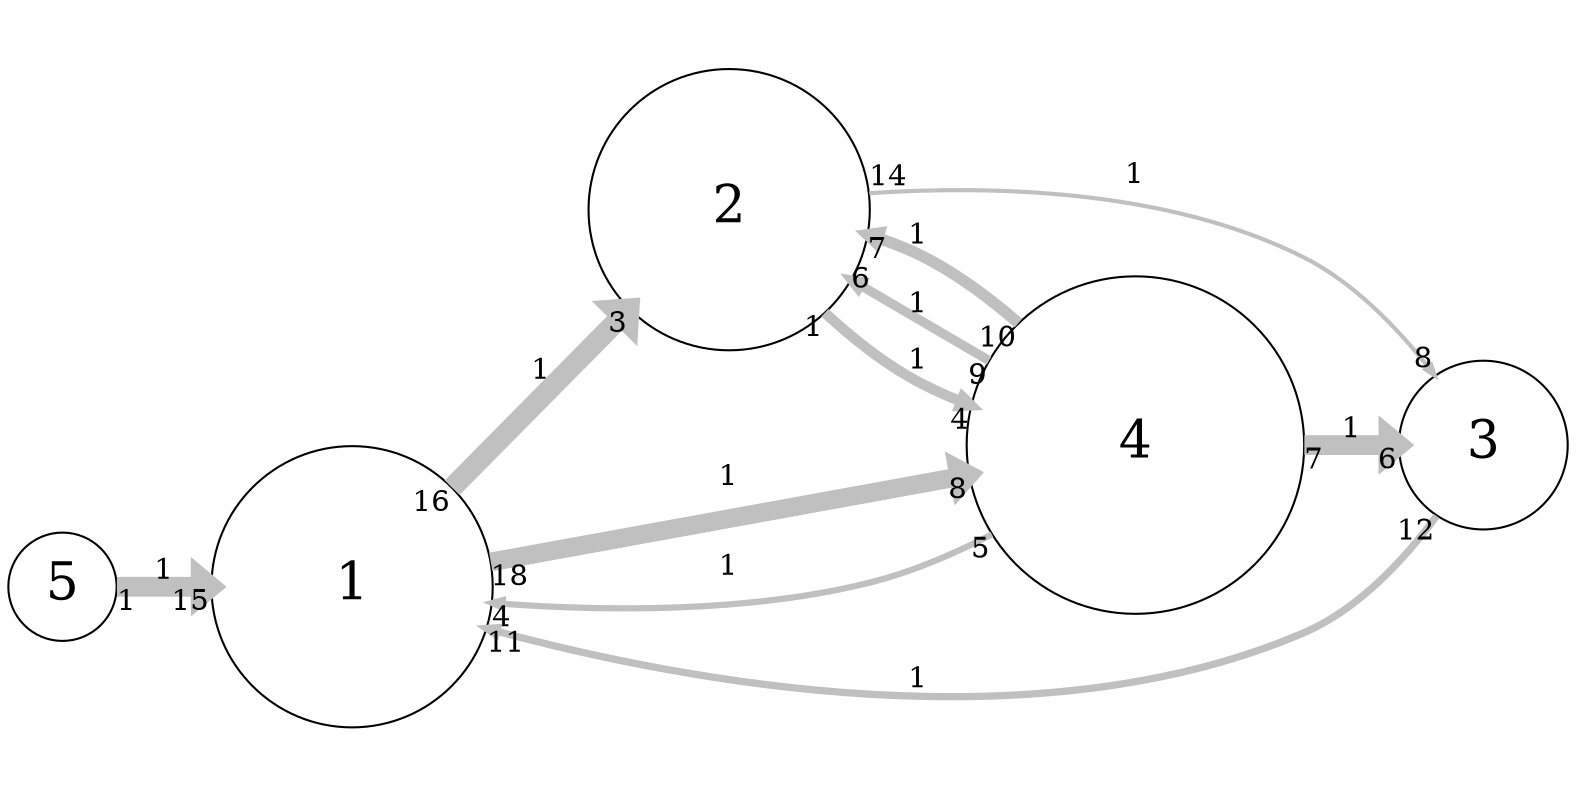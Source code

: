 digraph "" {
	graph [bb="0,0,735.62,367.5",
		overlap=false,
		rankdir=LR,
		ratio=0.5,
		scale=1,
		splines=spline
	];
	node [fontsize=25,
		label="\N",
		shape=circle
	];
	edge [arrowsize=0.5,
		splines=true
	];
	0	[height=1.875,
		label=1,
		pos="161.62,94.304",
		width=1.875];
	1	[height=1.875,
		label=2,
		pos="339.62,273.3",
		width=1.875];
	0 -> 1	[key=0,
		capacity=1,
		color=grey,
		from_pd=15,
		head_lp="295,233.76",
		headlabel=3,
		label=1,
		lp="250.62,192.55",
		penwidth=10.0,
		pos="e,291.63,225.51 209.78,142.27 232.27,165.14 259.32,192.65 282.81,216.55",
		pt=1,
		tail_lp="216.53,134.02",
		taillabel=16,
		to_pd=2];
	3	[height=2.25,
		label=4,
		pos="530.62,170.3",
		width=2.25];
	0 -> 3	[key=0,
		capacity=1,
		color=grey,
		from_pd=17,
		head_lp="447.48,145.74",
		headlabel=8,
		label=1,
		lp="339.62,153.55",
		penwidth=9.0,
		pos="e,450.86,153.99 228.23,107.89 286.94,120.05 373.58,137.99 438.92,151.52",
		pt=3,
		tail_lp="234.98,99.641",
		taillabel=18,
		to_pd=7];
	1 -> 3	[key=0,
		capacity=1,
		color=grey,
		from_pd=0,
		head_lp="447.12,175.98",
		headlabel=4,
		label=1,
		lp="428.62,203.55",
		penwidth=5.0,
		pos="e,450.49,184.23 385.55,223.69 397.52,212.83 411.09,202.34 425.24,194.8 429.93,192.31 434.86,190.07 439.93,188.05",
		pt=11,
		tail_lp="382.18,231.94",
		taillabel=1,
		to_pd=3];
	2	[height=1.125,
		label=3,
		pos="694.62,170.3",
		width=1.125];
	1 -> 2	[key=0,
		capacity=1,
		color=grey,
		from_pd=13,
		head_lp="668.74,212.67",
		headlabel=8,
		label=1,
		lp="530.62,295.55",
		penwidth=2.0,
		pos="e,672.11,204.42 406.46,284.42 463.76,290.87 547.46,292.34 611.62,260.3 634.05,249.11 653.29,228.97 667.49,210.58",
		pt=17,
		tail_lp="413.21,292.67",
		taillabel=14,
		to_pd=7];
	3 -> 0	[key=0,
		capacity=1,
		color=grey,
		from_pd=4,
		head_lp="232.43,77.905",
		headlabel=4,
		label=1,
		lp="339.62,106.55",
		penwidth=3.0,
		pos="e,229.06,86.155 464.45,123.34 446.68,112.94 426.86,103.36 407.12,97.804 352.12,82.326 287.38,82.154 238.34,85.473",
		pt=15,
		tail_lp="461.08,131.59",
		taillabel=5,
		to_pd=3];
	3 -> 1	[key=0,
		capacity=1,
		color=grey,
		from_pd=9,
		head_lp="410.23,255.46",
		headlabel=7,
		label=1,
		lp="428.62,264.55",
		penwidth=5.5,
		pos="e,406.85,263.71 472.67,227.51 460.09,237.7 446.23,247.29 431.99,254.3 427.33,256.6 422.41,258.62 417.35,260.39",
		pt=10,
		tail_lp="479.42,235.76",
		taillabel=10,
		to_pd=6];
	3 -> 1	[key=1,
		capacity=1,
		color=grey,
		from_pd=8,
		head_lp="396.01,233.03",
		headlabel=6,
		label=1,
		lp="428.62,233.55",
		penwidth=4.5,
		pos="e,399.38,241.28 458.94,208.82 442.54,217.76 425.12,227.26 408.83,236.13",
		pt=12,
		tail_lp="455.56,200.57",
		taillabel=9,
		to_pd=5];
	3 -> 2	[key=0,
		capacity=1,
		color=grey,
		from_pd=6,
		head_lp="650.5,162.05",
		headlabel=6,
		label=1,
		lp="633.62,178.55",
		penwidth=9.5,
		pos="e,653.87,170.3 611.67,170.3 621.87,170.3 632.09,170.3 641.68,170.3",
		pt=2,
		tail_lp="615.04,162.05",
		taillabel=7,
		to_pd=5];
	2 -> 0	[key=0,
		capacity=1,
		color=grey,
		from_pd=11,
		head_lp="233.65,67.326",
		headlabel=11,
		label=1,
		lp="428.62,56.554",
		penwidth=3.5,
		pos="e,226.9,75.576 672.83,135.81 658.46,115.51 637.34,91.663 611.62,80.304 489.1,26.186 328.89,50.981 236.7,73.165",
		pt=14,
		tail_lp="679.58,127.56",
		taillabel=12,
		to_pd=10];
	4	[height=0.71693,
		label=5,
		pos="25.619,94.304",
		width=0.71693];
	4 -> 0	[key=0,
		capacity=1,
		color=grey,
		from_pd=0,
		head_lp="86.939,86.054",
		headlabel=15,
		label=1,
		lp="72.619,102.55",
		penwidth=9.5,
		pos="e,93.689,94.304 51.823,94.304 60.526,94.304 70.796,94.304 81.492,94.304",
		pt=2,
		tail_lp="55.198,86.054",
		taillabel=1,
		to_pd=14];
}
